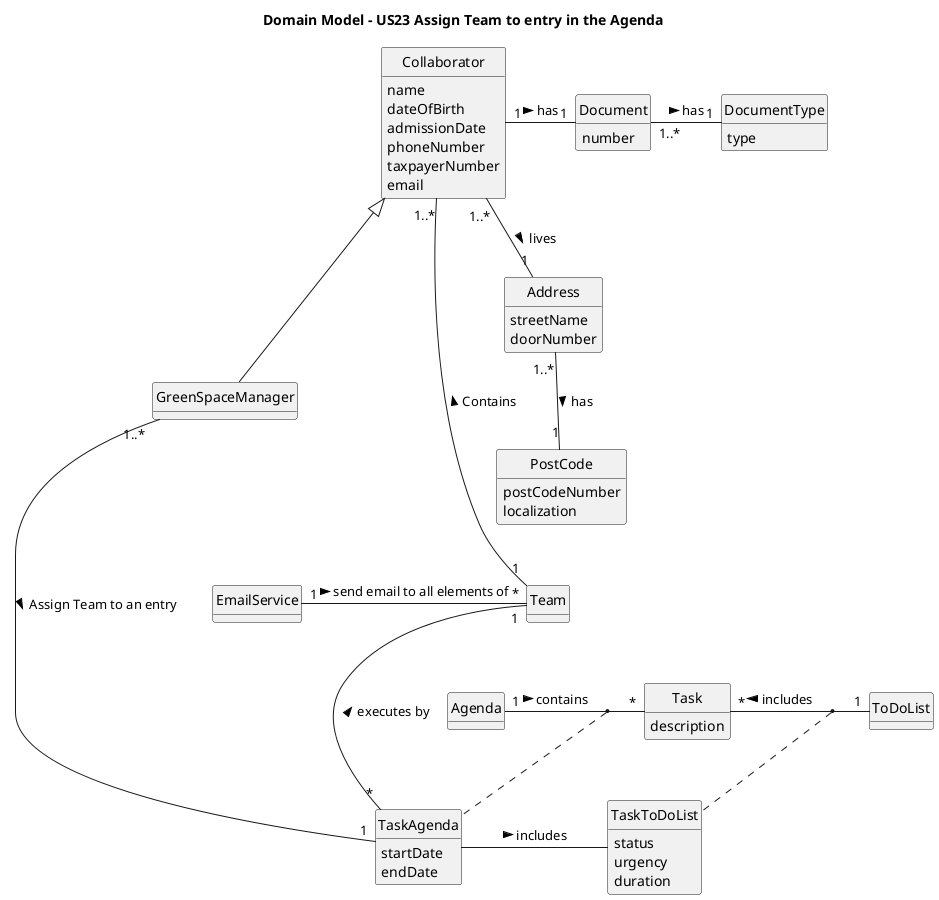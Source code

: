 @startuml
skinparam monochrome true
skinparam packageStyle rectangle
skinparam shadowing false
skinparam classAttributeIconSize 0
hide circle
hide methods

title Domain Model - US23 Assign Team to entry in the Agenda


class Collaborator {
    name
    dateOfBirth
    admissionDate
    phoneNumber
    taxpayerNumber
    email
}

class Document{
    number
}

class DocumentType{
    type
}

class PostCode{
    postCodeNumber
    localization
}


class GreenSpaceManager {
}

class Team{
}

class EmailService{
}

class ToDoList {
}

class TaskToDoList{
    status
    urgency
    duration
}

class TaskAgenda{
    startDate
    endDate
}

class Address {
    streetName
    doorNumber
}

class Task {
    description

}

class Agenda{
}
Document "1..*" - "1" DocumentType : has >

Address "1..*" -- "1" PostCode : has >

Collaborator "1" - "1" Document : has >

Collaborator "1..*" -- "1" Address : lives >

Collaborator  <|--  GreenSpaceManager

GreenSpaceManager "1..*" - "1" TaskAgenda : Assign Team to an entry >

Team "1" --- "*" TaskAgenda : executes by <

Agenda "1" - "*" Task : contains >

EmailService "1" - "*" Team :  send email to all elements of >

Collaborator "1..*" ---- "1" Team : Contains <

Task "*" - "1" ToDoList : includes <

(Task,ToDoList) .. TaskToDoList
(Task,Agenda) .. TaskAgenda

TaskAgenda - TaskToDoList : includes >
@enduml